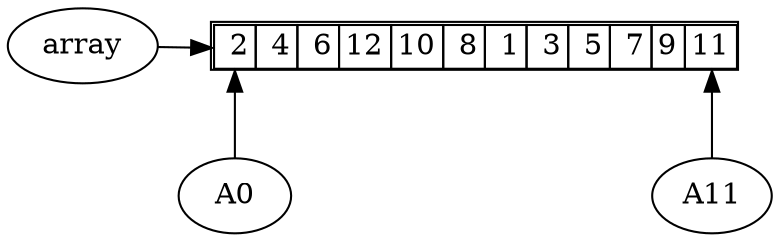 digraph G
{
    splines=false
    "block"
    [
        shape = none
        label = <<table border="1" cellborder="1" cellspacing="0">
                    <tr>
                        <td port="A0"> 2</td>
                        <td port="A1"> 4</td>
                        <td port="A2"> 6</td>
                        <td port="A3">12</td>
                        <td port="A4">10</td>
                        <td port="A5"> 8</td>
                        <td port="A6"> 1</td>
                        <td port="A7"> 3</td>
                        <td port="A8"> 5</td>
                        <td port="A9"> 7</td>
                        <td port="A10">9</td>
                        <td port="A11">11</td>
                    </tr>
                </table>>
    ]

    "array" -> "block":"A0"
    "A0" -> "block":"A0"
    "A11" -> "block":"A11"

    {rank=min; "block" "array"}
    {rank=max; "A0" "A11" }
}
